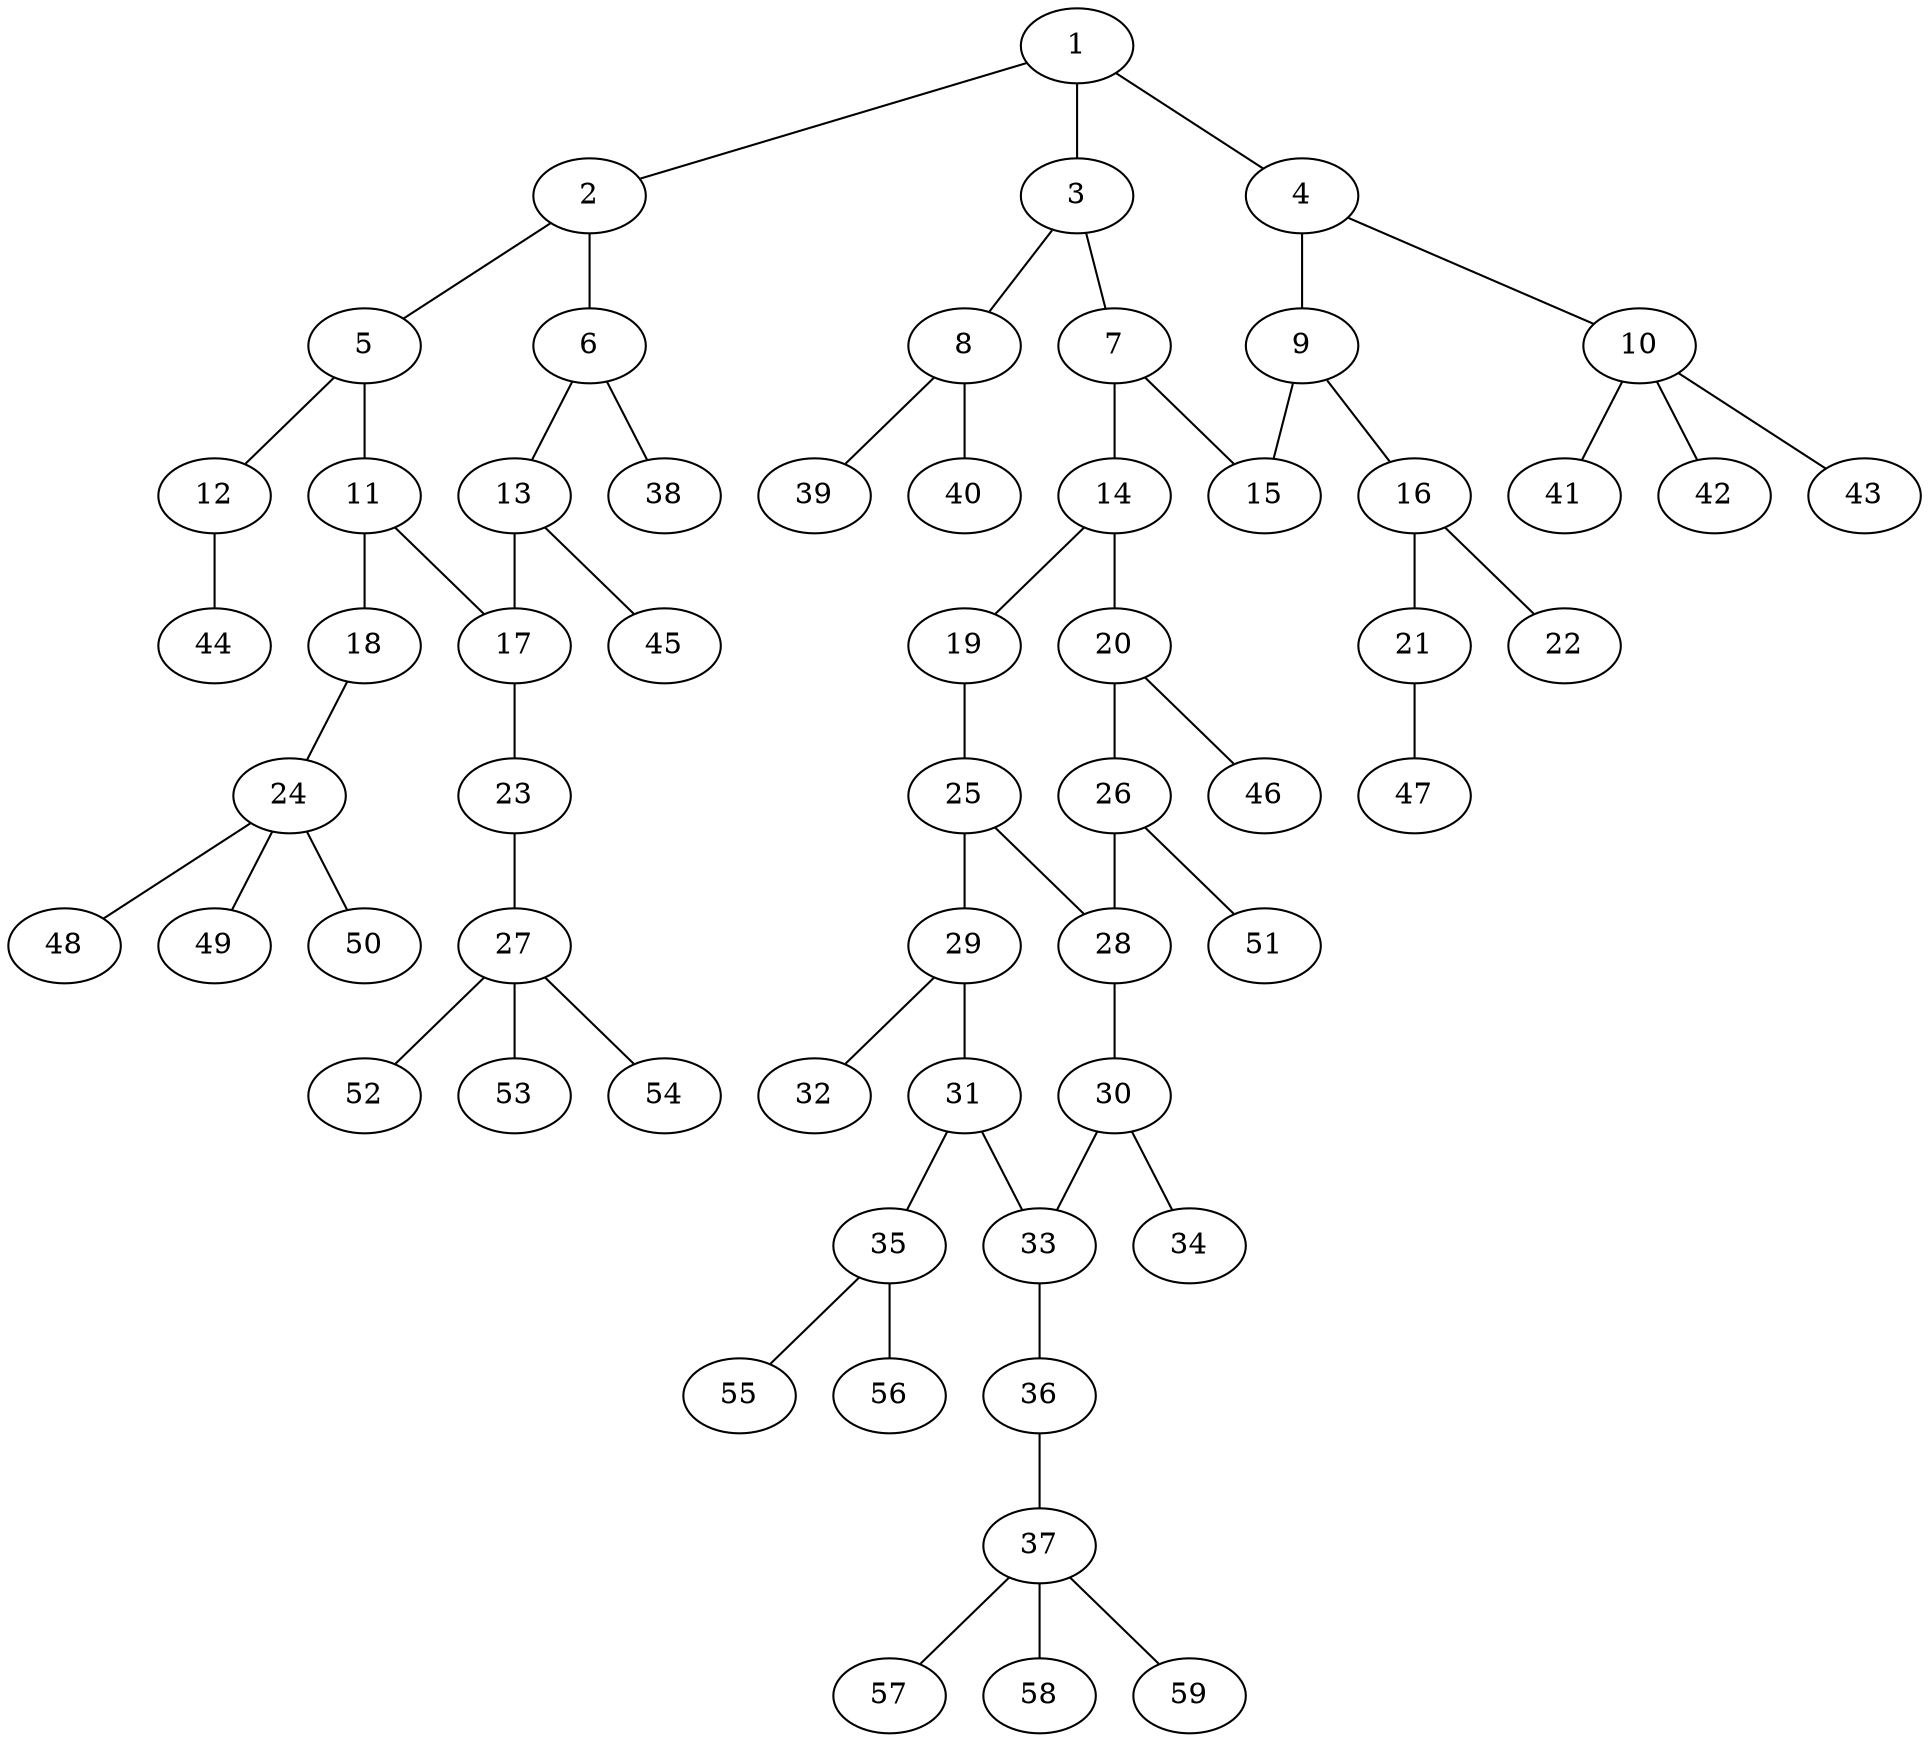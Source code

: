 graph molecule_159 {
	1	 [chem=C];
	2	 [chem=C];
	1 -- 2	 [valence=1];
	3	 [chem=C];
	1 -- 3	 [valence=2];
	4	 [chem=C];
	1 -- 4	 [valence=1];
	5	 [chem=C];
	2 -- 5	 [valence=2];
	6	 [chem=C];
	2 -- 6	 [valence=1];
	7	 [chem=C];
	3 -- 7	 [valence=1];
	8	 [chem=N];
	3 -- 8	 [valence=1];
	9	 [chem=C];
	4 -- 9	 [valence=2];
	10	 [chem=C];
	4 -- 10	 [valence=1];
	11	 [chem=C];
	5 -- 11	 [valence=1];
	12	 [chem=O];
	5 -- 12	 [valence=1];
	13	 [chem=C];
	6 -- 13	 [valence=2];
	38	 [chem=H];
	6 -- 38	 [valence=1];
	14	 [chem=C];
	7 -- 14	 [valence=1];
	15	 [chem=N];
	7 -- 15	 [valence=2];
	39	 [chem=H];
	8 -- 39	 [valence=1];
	40	 [chem=H];
	8 -- 40	 [valence=1];
	9 -- 15	 [valence=1];
	16	 [chem=C];
	9 -- 16	 [valence=1];
	41	 [chem=H];
	10 -- 41	 [valence=1];
	42	 [chem=H];
	10 -- 42	 [valence=1];
	43	 [chem=H];
	10 -- 43	 [valence=1];
	17	 [chem=C];
	11 -- 17	 [valence=2];
	18	 [chem=O];
	11 -- 18	 [valence=1];
	44	 [chem=H];
	12 -- 44	 [valence=1];
	13 -- 17	 [valence=1];
	45	 [chem=H];
	13 -- 45	 [valence=1];
	19	 [chem=N];
	14 -- 19	 [valence=2];
	20	 [chem=C];
	14 -- 20	 [valence=1];
	21	 [chem=O];
	16 -- 21	 [valence=1];
	22	 [chem=O];
	16 -- 22	 [valence=2];
	23	 [chem=O];
	17 -- 23	 [valence=1];
	24	 [chem=C];
	18 -- 24	 [valence=1];
	25	 [chem=C];
	19 -- 25	 [valence=1];
	26	 [chem=C];
	20 -- 26	 [valence=2];
	46	 [chem=H];
	20 -- 46	 [valence=1];
	47	 [chem=H];
	21 -- 47	 [valence=1];
	27	 [chem=C];
	23 -- 27	 [valence=1];
	48	 [chem=H];
	24 -- 48	 [valence=1];
	49	 [chem=H];
	24 -- 49	 [valence=1];
	50	 [chem=H];
	24 -- 50	 [valence=1];
	28	 [chem=C];
	25 -- 28	 [valence=2];
	29	 [chem=C];
	25 -- 29	 [valence=1];
	26 -- 28	 [valence=1];
	51	 [chem=H];
	26 -- 51	 [valence=1];
	52	 [chem=H];
	27 -- 52	 [valence=1];
	53	 [chem=H];
	27 -- 53	 [valence=1];
	54	 [chem=H];
	27 -- 54	 [valence=1];
	30	 [chem=C];
	28 -- 30	 [valence=1];
	31	 [chem=C];
	29 -- 31	 [valence=1];
	32	 [chem=O];
	29 -- 32	 [valence=2];
	33	 [chem=C];
	30 -- 33	 [valence=1];
	34	 [chem=O];
	30 -- 34	 [valence=2];
	31 -- 33	 [valence=2];
	35	 [chem=N];
	31 -- 35	 [valence=1];
	36	 [chem=O];
	33 -- 36	 [valence=1];
	55	 [chem=H];
	35 -- 55	 [valence=1];
	56	 [chem=H];
	35 -- 56	 [valence=1];
	37	 [chem=C];
	36 -- 37	 [valence=1];
	57	 [chem=H];
	37 -- 57	 [valence=1];
	58	 [chem=H];
	37 -- 58	 [valence=1];
	59	 [chem=H];
	37 -- 59	 [valence=1];
}
